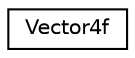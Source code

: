 digraph "Graphical Class Hierarchy"
{
 // LATEX_PDF_SIZE
  edge [fontname="Helvetica",fontsize="10",labelfontname="Helvetica",labelfontsize="10"];
  node [fontname="Helvetica",fontsize="10",shape=record];
  rankdir="LR";
  Node0 [label="Vector4f",height=0.2,width=0.4,color="black", fillcolor="white", style="filled",URL="$class_vector4f.html",tooltip=" "];
}
